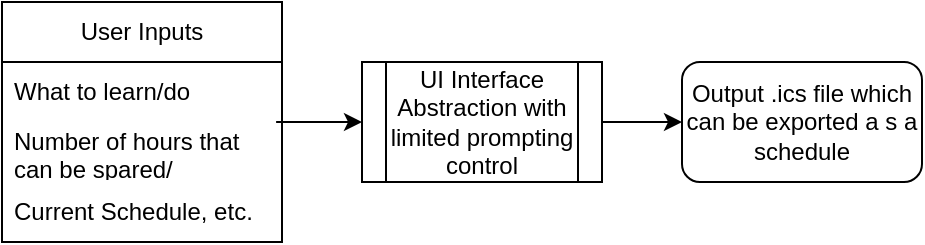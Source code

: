 <mxfile version="24.1.0" type="device">
  <diagram name="Page-1" id="7CtWRx-ORb_NWBDsIvep">
    <mxGraphModel dx="1434" dy="738" grid="1" gridSize="10" guides="1" tooltips="1" connect="1" arrows="1" fold="1" page="1" pageScale="1" pageWidth="850" pageHeight="1100" math="0" shadow="0">
      <root>
        <mxCell id="0" />
        <mxCell id="1" parent="0" />
        <mxCell id="9zSWER3mHgexDT1V_9mv-7" value="User Inputs" style="swimlane;fontStyle=0;childLayout=stackLayout;horizontal=1;startSize=30;horizontalStack=0;resizeParent=1;resizeParentMax=0;resizeLast=0;collapsible=1;marginBottom=0;whiteSpace=wrap;html=1;" vertex="1" parent="1">
          <mxGeometry x="110" y="190" width="140" height="120" as="geometry" />
        </mxCell>
        <mxCell id="9zSWER3mHgexDT1V_9mv-8" value="What to learn/do" style="text;strokeColor=none;fillColor=none;align=left;verticalAlign=middle;spacingLeft=4;spacingRight=4;overflow=hidden;points=[[0,0.5],[1,0.5]];portConstraint=eastwest;rotatable=0;whiteSpace=wrap;html=1;" vertex="1" parent="9zSWER3mHgexDT1V_9mv-7">
          <mxGeometry y="30" width="140" height="30" as="geometry" />
        </mxCell>
        <mxCell id="9zSWER3mHgexDT1V_9mv-9" value="Number of hours that can be spared/ contributed" style="text;strokeColor=none;fillColor=none;align=left;verticalAlign=middle;spacingLeft=4;spacingRight=4;overflow=hidden;points=[[0,0.5],[1,0.5]];portConstraint=eastwest;rotatable=0;whiteSpace=wrap;html=1;" vertex="1" parent="9zSWER3mHgexDT1V_9mv-7">
          <mxGeometry y="60" width="140" height="30" as="geometry" />
        </mxCell>
        <mxCell id="9zSWER3mHgexDT1V_9mv-10" value="Current Schedule, etc." style="text;strokeColor=none;fillColor=none;align=left;verticalAlign=middle;spacingLeft=4;spacingRight=4;overflow=hidden;points=[[0,0.5],[1,0.5]];portConstraint=eastwest;rotatable=0;whiteSpace=wrap;html=1;" vertex="1" parent="9zSWER3mHgexDT1V_9mv-7">
          <mxGeometry y="90" width="140" height="30" as="geometry" />
        </mxCell>
        <mxCell id="9zSWER3mHgexDT1V_9mv-12" value="UI Interface Abstraction with limited prompting control" style="shape=process;whiteSpace=wrap;html=1;backgroundOutline=1;" vertex="1" parent="1">
          <mxGeometry x="290" y="220" width="120" height="60" as="geometry" />
        </mxCell>
        <mxCell id="9zSWER3mHgexDT1V_9mv-19" value="Output .ics file which can be exported a s a schedule" style="rounded=1;whiteSpace=wrap;html=1;" vertex="1" parent="1">
          <mxGeometry x="450" y="220" width="120" height="60" as="geometry" />
        </mxCell>
        <mxCell id="9zSWER3mHgexDT1V_9mv-20" value="" style="endArrow=classic;html=1;rounded=0;entryX=0;entryY=0.5;entryDx=0;entryDy=0;exitX=0.979;exitY=0;exitDx=0;exitDy=0;exitPerimeter=0;" edge="1" parent="1" source="9zSWER3mHgexDT1V_9mv-9" target="9zSWER3mHgexDT1V_9mv-12">
          <mxGeometry width="50" height="50" relative="1" as="geometry">
            <mxPoint x="400" y="410" as="sourcePoint" />
            <mxPoint x="450" y="360" as="targetPoint" />
          </mxGeometry>
        </mxCell>
        <mxCell id="9zSWER3mHgexDT1V_9mv-21" value="" style="endArrow=classic;html=1;rounded=0;entryX=0;entryY=0.5;entryDx=0;entryDy=0;exitX=1;exitY=0.5;exitDx=0;exitDy=0;" edge="1" parent="1" source="9zSWER3mHgexDT1V_9mv-12" target="9zSWER3mHgexDT1V_9mv-19">
          <mxGeometry width="50" height="50" relative="1" as="geometry">
            <mxPoint x="400" y="410" as="sourcePoint" />
            <mxPoint x="450" y="360" as="targetPoint" />
          </mxGeometry>
        </mxCell>
      </root>
    </mxGraphModel>
  </diagram>
</mxfile>
